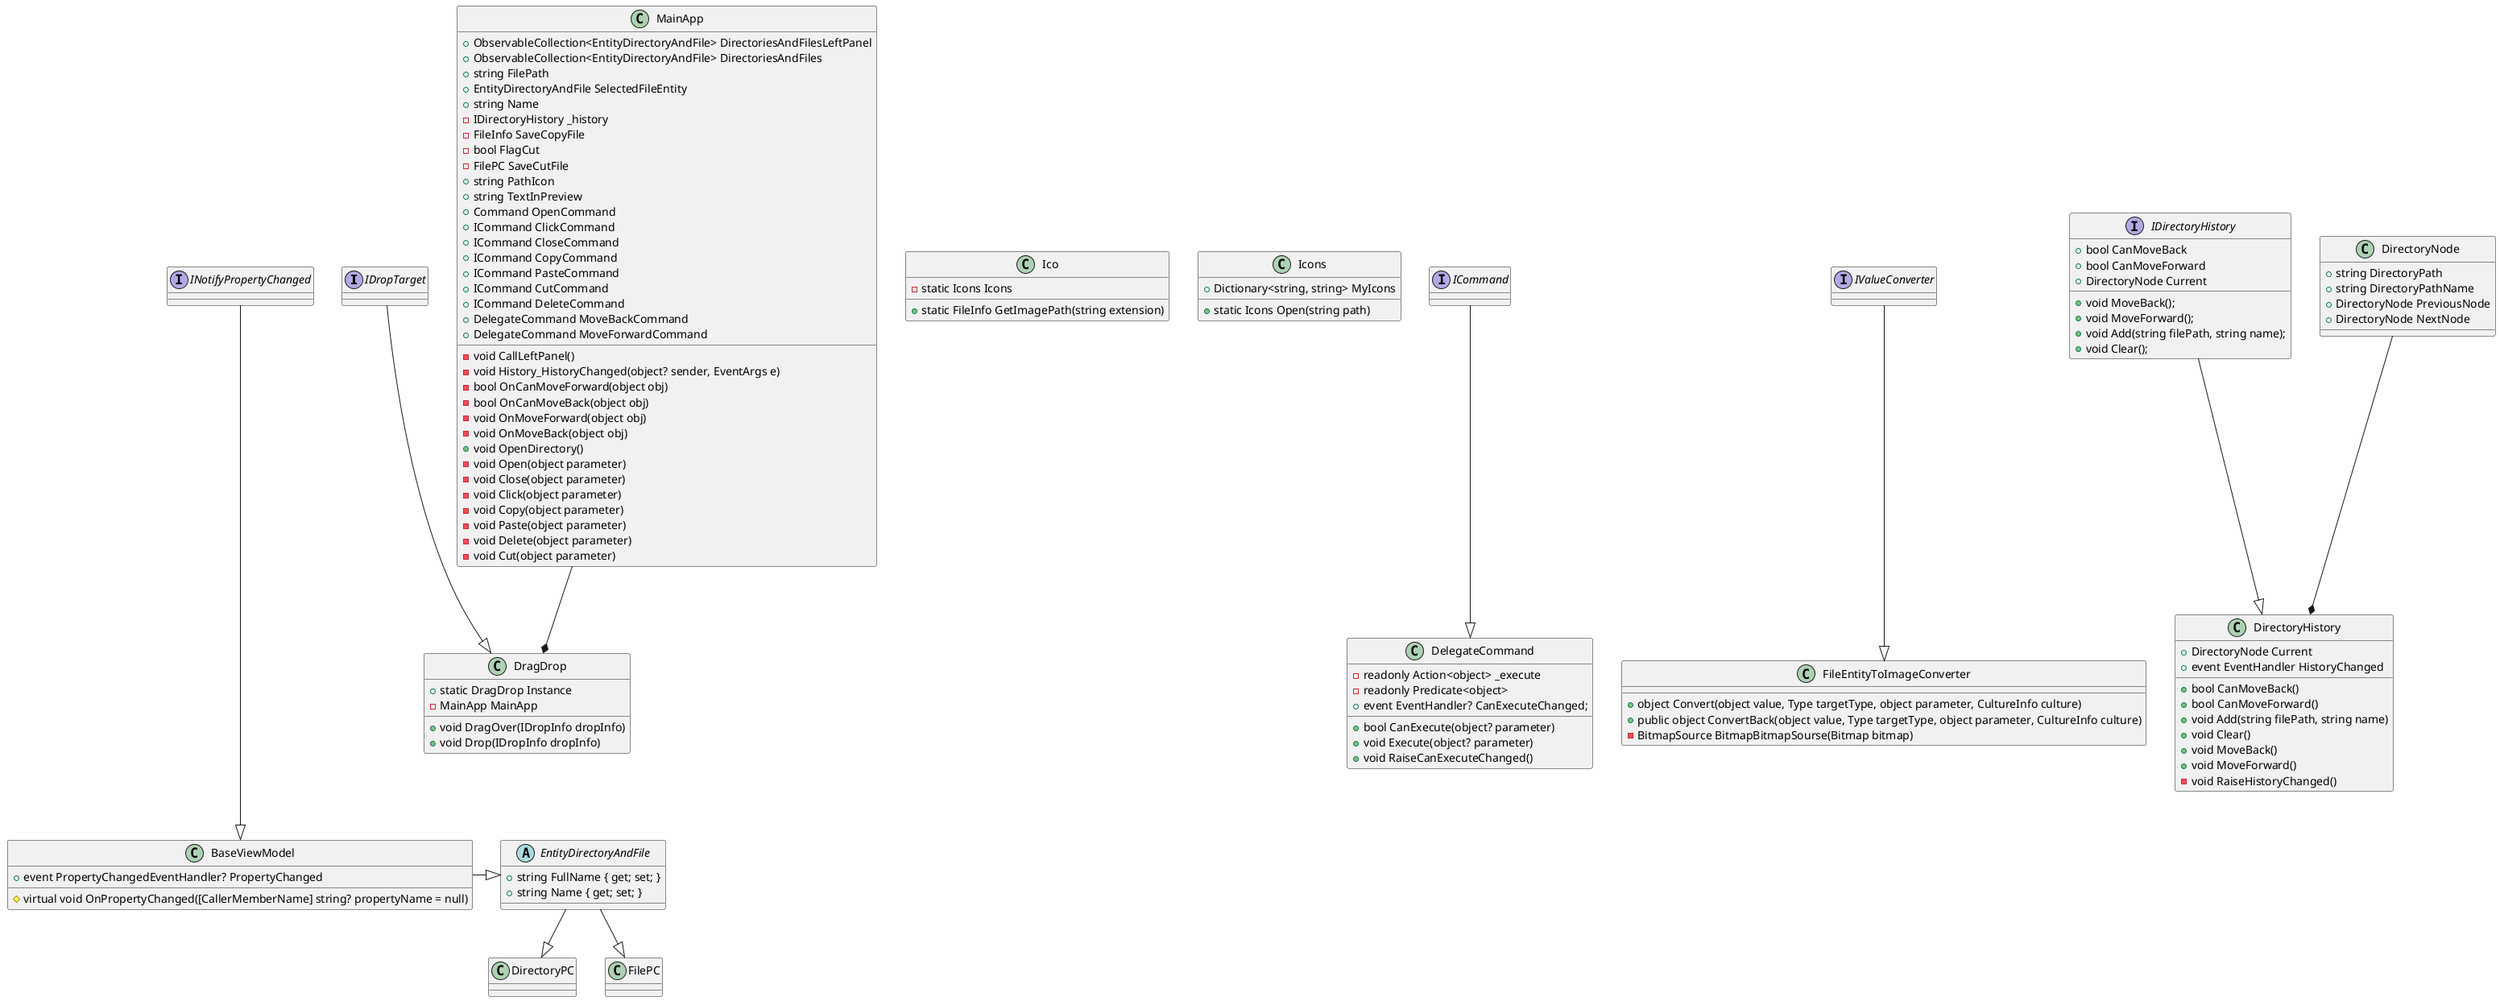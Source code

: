 @startuml

interface IDropTarget
 {
 }

class DragDrop
{
+ static DragDrop Instance
- MainApp MainApp

+ void DragOver(IDropInfo dropInfo)
+ void Drop(IDropInfo dropInfo)

}

IDropTarget --|> DragDrop

static class Ico
{
- static Icons Icons

+ static FileInfo GetImagePath(string extension)
}

class Icons
{
+ Dictionary<string, string> MyIcons

+ static Icons Open(string path)
}

 interface  ICommand
{
}

class DelegateCommand
{
- readonly Action<object> _execute
- readonly Predicate<object>
+ event EventHandler? CanExecuteChanged;

+ bool CanExecute(object? parameter)
+ void Execute(object? parameter)
+ void RaiseCanExecuteChanged()
}

ICommand --|> DelegateCommand

interface  IValueConverter
{
}

class FileEntityToImageConverter
 {
+ object Convert(object value, Type targetType, object parameter, CultureInfo culture)
+ public object ConvertBack(object value, Type targetType, object parameter, CultureInfo culture)
- BitmapSource BitmapBitmapSourse(Bitmap bitmap) 
 }

 IValueConverter --|> FileEntityToImageConverter
 
interface IDirectoryHistory 
{
+ bool CanMoveBack
+ bool CanMoveForward
+ DirectoryNode Current

+ void MoveBack();
+void MoveForward();
+void Add(string filePath, string name);
+void Clear();
} 
 
class DirectoryHistory
{
+ DirectoryNode Current 
+ event EventHandler HistoryChanged

+ bool CanMoveBack()
+ bool CanMoveForward()
+ void Add(string filePath, string name)
+ void Clear()
+ void MoveBack()
+ void MoveForward()
- void RaiseHistoryChanged()
}

IDirectoryHistory --|> DirectoryHistory

class DirectoryNode 
{
+ string DirectoryPath
+ string DirectoryPathName
+ DirectoryNode PreviousNode
+ DirectoryNode NextNode
}

DirectoryNode --* DirectoryHistory 

interface INotifyPropertyChanged
{
}

class BaseViewModel
{
+ event PropertyChangedEventHandler? PropertyChanged
# virtual void OnPropertyChanged([CallerMemberName] string? propertyName = null)


}

INotifyPropertyChanged ---|> BaseViewModel

abstract class EntityDirectoryAndFile
{
+ string FullName { get; set; }
+ string Name { get; set; }
}

BaseViewModel -|> EntityDirectoryAndFile

class DirectoryPC
{
}
class FilePC
{
}

EntityDirectoryAndFile --|> DirectoryPC
EntityDirectoryAndFile --|> FilePC

class MainApp 
{
+ ObservableCollection<EntityDirectoryAndFile> DirectoriesAndFilesLeftPanel
+ ObservableCollection<EntityDirectoryAndFile> DirectoriesAndFiles
+ string FilePath 
+ EntityDirectoryAndFile SelectedFileEntity
+ string Name
- IDirectoryHistory _history
- FileInfo SaveCopyFile
- bool FlagCut
- FilePC SaveCutFile
+ string PathIcon
+ string TextInPreview
+ Command OpenCommand
+ ICommand ClickCommand
+ ICommand CloseCommand
+ ICommand CopyCommand
+ ICommand PasteCommand
+ ICommand CutCommand
+ ICommand DeleteCommand
+ DelegateCommand MoveBackCommand
+ DelegateCommand MoveForwardCommand

- void CallLeftPanel()
- void History_HistoryChanged(object? sender, EventArgs e)
- bool OnCanMoveForward(object obj)
- bool OnCanMoveBack(object obj)
- void OnMoveForward(object obj)
- void OnMoveBack(object obj)
+ void OpenDirectory()
- void Open(object parameter)
- void Close(object parameter)
- void Click(object parameter)
- void Copy(object parameter)
- void Paste(object parameter)
- void Delete(object parameter)
- void Cut(object parameter)
}

MainApp --* DragDrop

@enduml